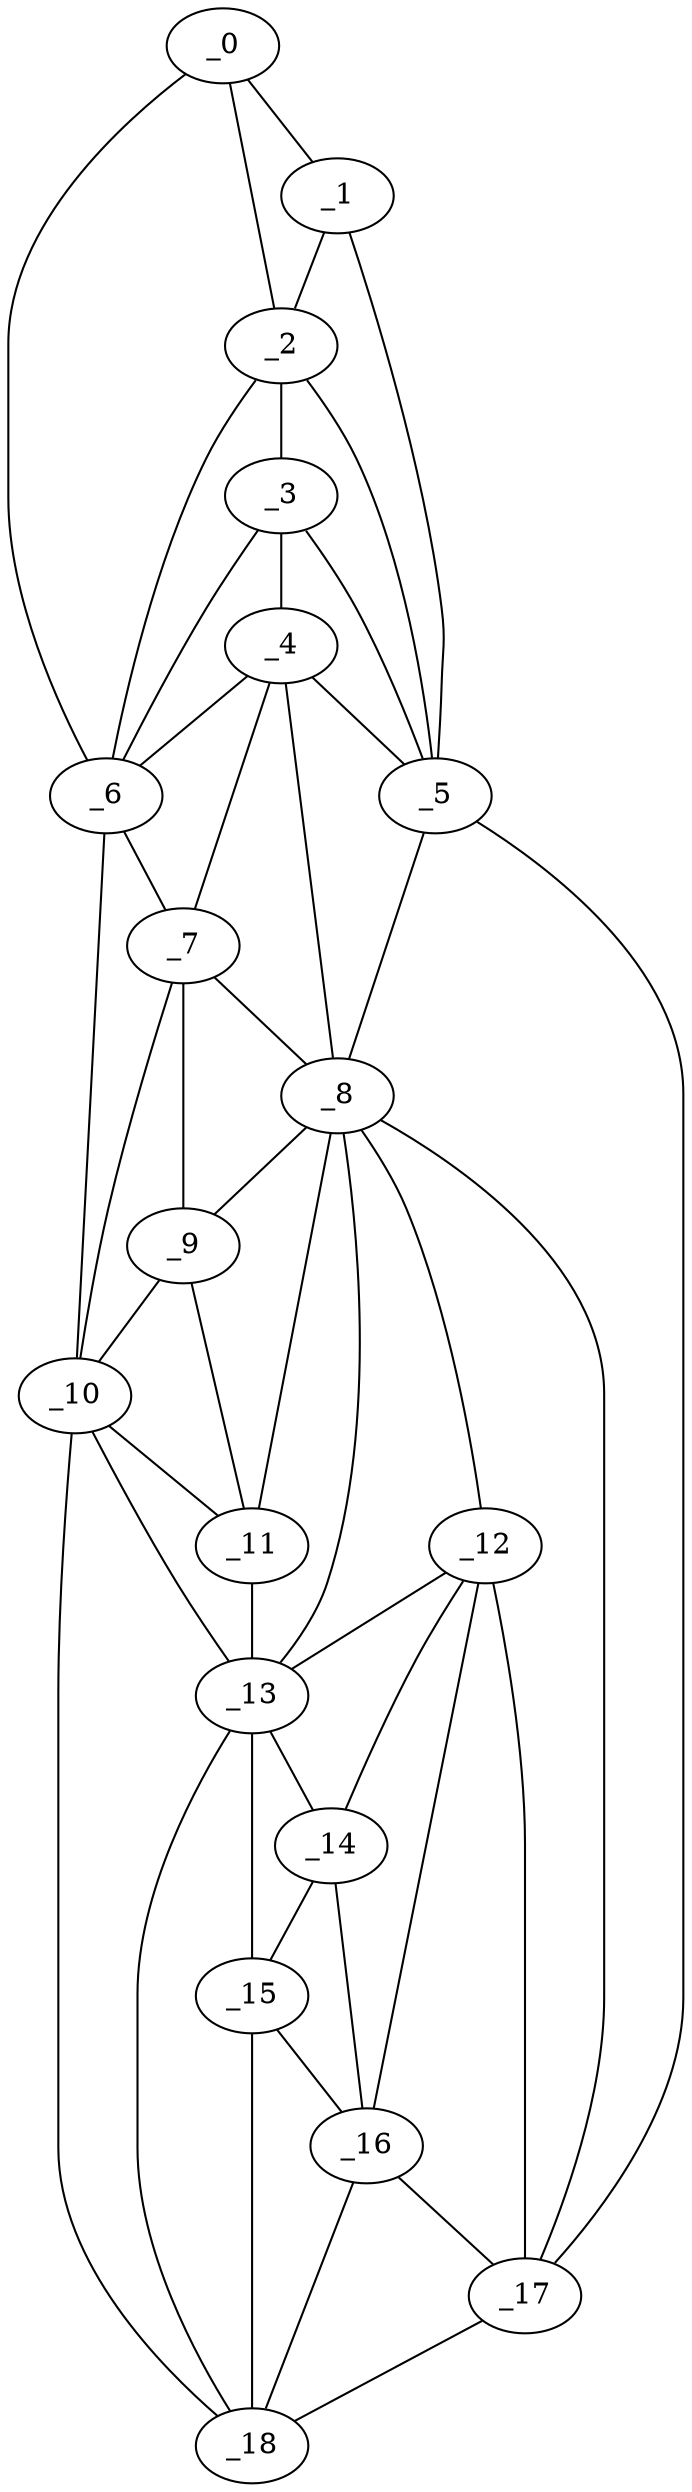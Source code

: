 graph "obj91__115.gxl" {
	_0	 [x=6,
		y=83];
	_1	 [x=9,
		y=65];
	_0 -- _1	 [valence=1];
	_2	 [x=21,
		y=54];
	_0 -- _2	 [valence=2];
	_6	 [x=67,
		y=89];
	_0 -- _6	 [valence=1];
	_1 -- _2	 [valence=2];
	_5	 [x=46,
		y=29];
	_1 -- _5	 [valence=1];
	_3	 [x=28,
		y=48];
	_2 -- _3	 [valence=2];
	_2 -- _5	 [valence=2];
	_2 -- _6	 [valence=1];
	_4	 [x=34,
		y=44];
	_3 -- _4	 [valence=2];
	_3 -- _5	 [valence=2];
	_3 -- _6	 [valence=2];
	_4 -- _5	 [valence=2];
	_4 -- _6	 [valence=2];
	_7	 [x=75,
		y=77];
	_4 -- _7	 [valence=2];
	_8	 [x=82,
		y=39];
	_4 -- _8	 [valence=1];
	_5 -- _8	 [valence=2];
	_17	 [x=122,
		y=37];
	_5 -- _17	 [valence=1];
	_6 -- _7	 [valence=2];
	_10	 [x=87,
		y=80];
	_6 -- _10	 [valence=1];
	_7 -- _8	 [valence=2];
	_9	 [x=82,
		y=72];
	_7 -- _9	 [valence=2];
	_7 -- _10	 [valence=1];
	_8 -- _9	 [valence=2];
	_11	 [x=90,
		y=64];
	_8 -- _11	 [valence=2];
	_12	 [x=100,
		y=42];
	_8 -- _12	 [valence=2];
	_13	 [x=100,
		y=57];
	_8 -- _13	 [valence=1];
	_8 -- _17	 [valence=2];
	_9 -- _10	 [valence=2];
	_9 -- _11	 [valence=2];
	_10 -- _11	 [valence=2];
	_10 -- _13	 [valence=2];
	_18	 [x=123,
		y=58];
	_10 -- _18	 [valence=1];
	_11 -- _13	 [valence=2];
	_12 -- _13	 [valence=2];
	_14	 [x=105,
		y=52];
	_12 -- _14	 [valence=2];
	_16	 [x=113,
		y=46];
	_12 -- _16	 [valence=2];
	_12 -- _17	 [valence=1];
	_13 -- _14	 [valence=2];
	_15	 [x=110,
		y=54];
	_13 -- _15	 [valence=2];
	_13 -- _18	 [valence=2];
	_14 -- _15	 [valence=2];
	_14 -- _16	 [valence=2];
	_15 -- _16	 [valence=2];
	_15 -- _18	 [valence=2];
	_16 -- _17	 [valence=2];
	_16 -- _18	 [valence=1];
	_17 -- _18	 [valence=1];
}
